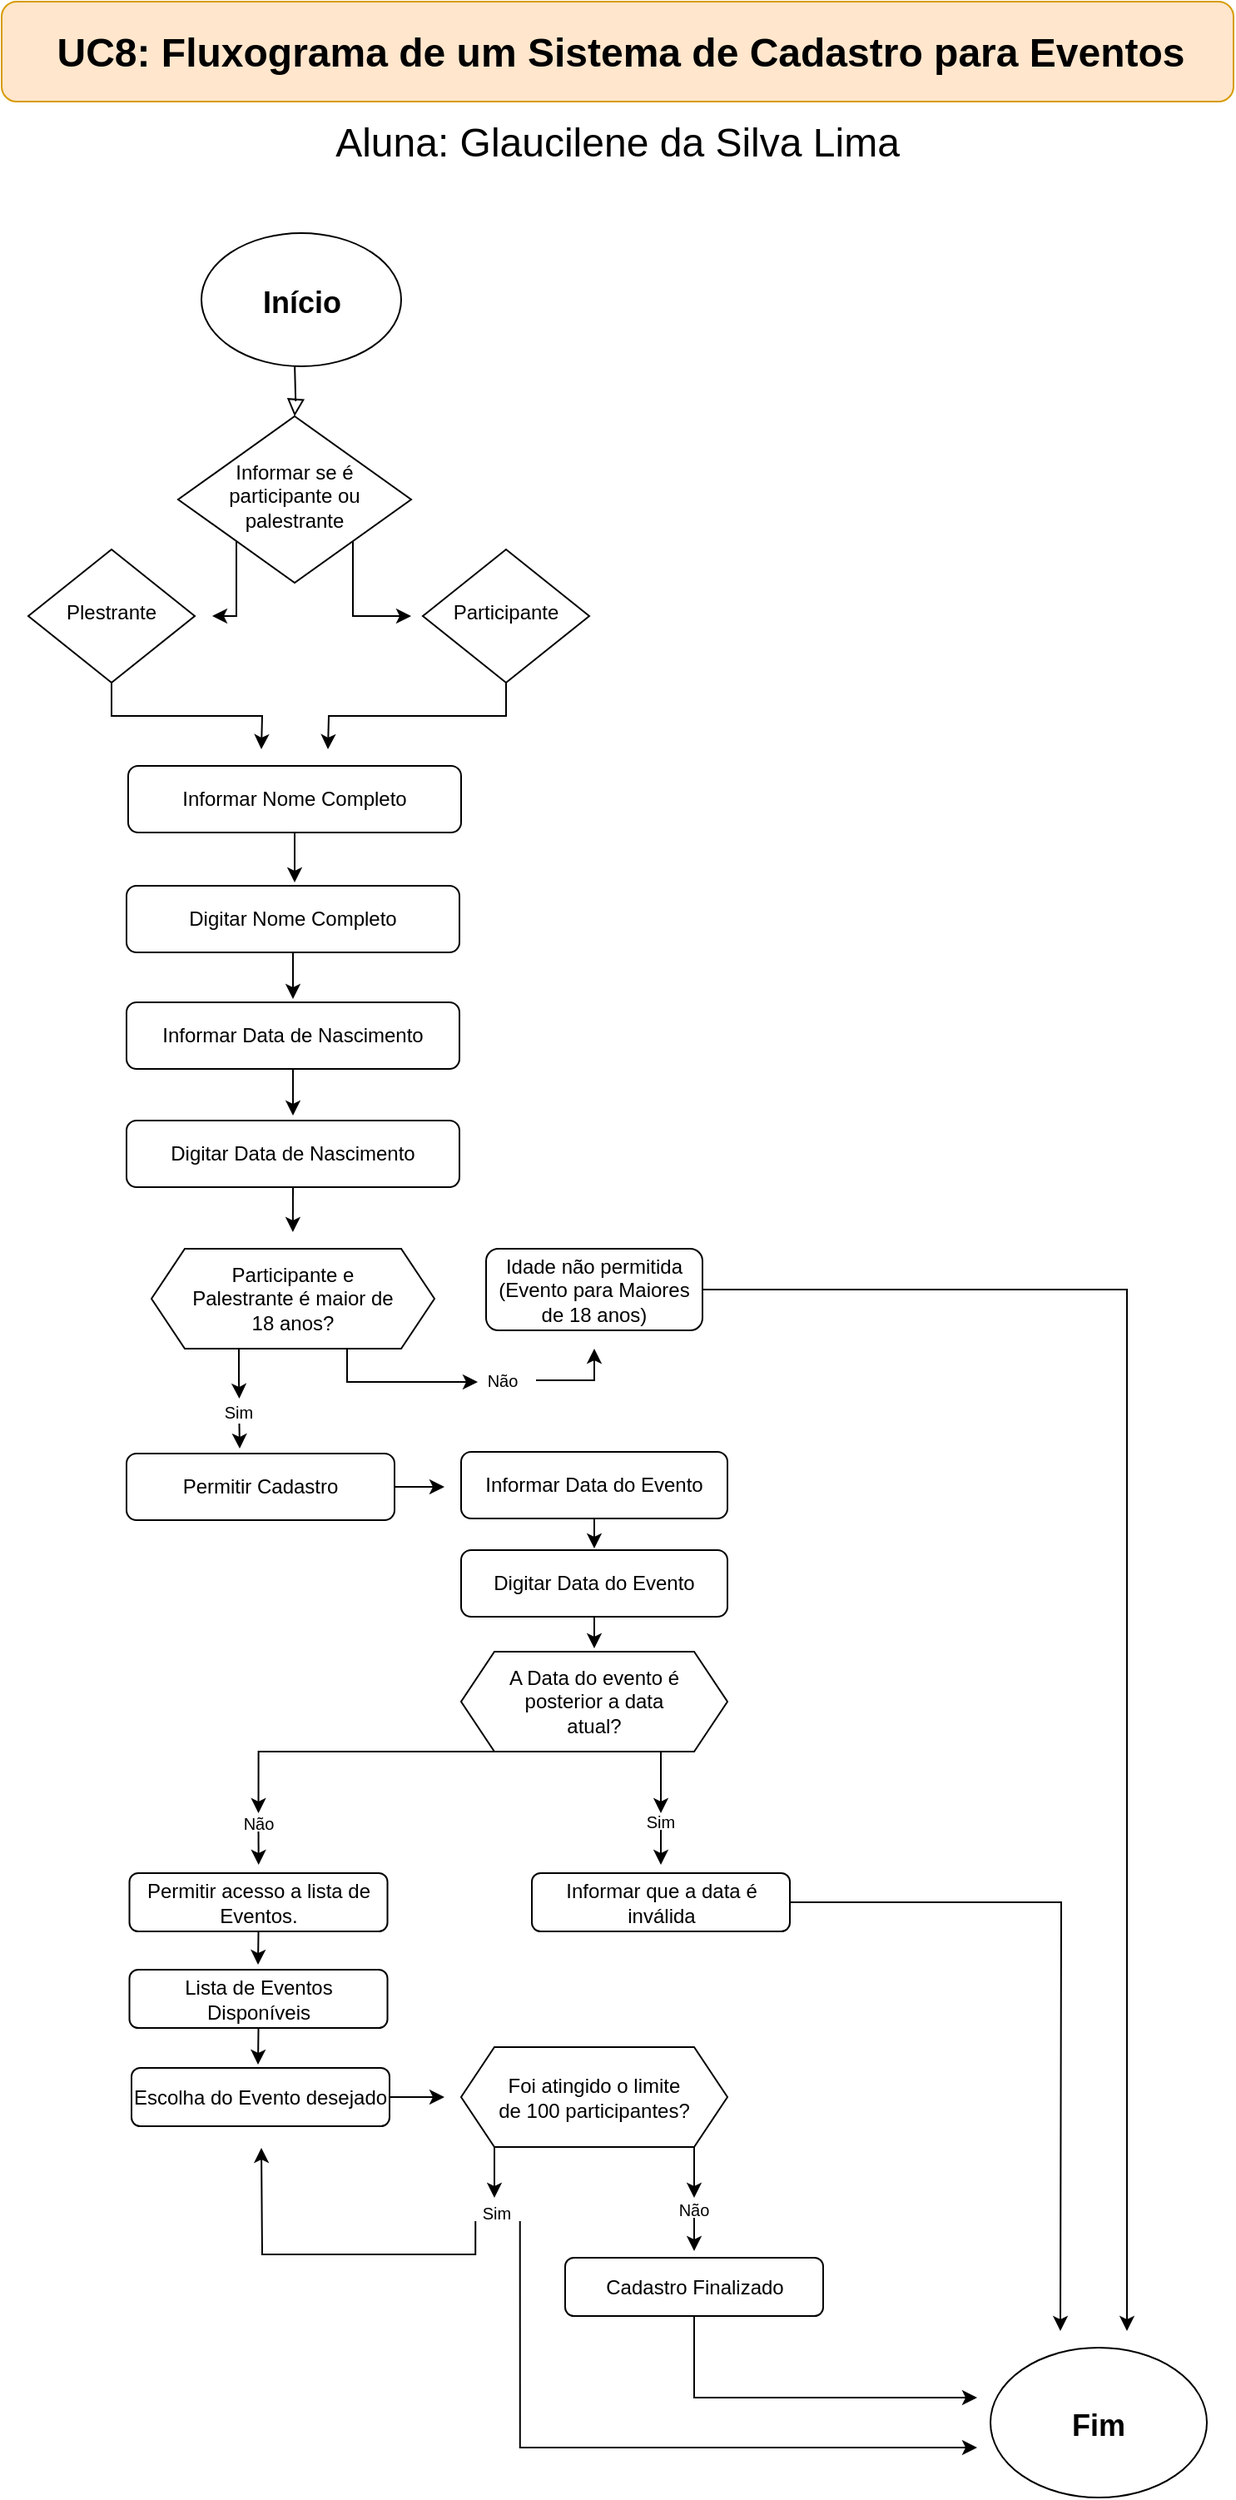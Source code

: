 <mxfile version="15.9.4" type="github">
  <diagram id="C5RBs43oDa-KdzZeNtuy" name="Page-1">
    <mxGraphModel dx="868" dy="450" grid="1" gridSize="10" guides="1" tooltips="1" connect="1" arrows="1" fold="1" page="1" pageScale="1" pageWidth="827" pageHeight="1169" math="0" shadow="0">
      <root>
        <mxCell id="WIyWlLk6GJQsqaUBKTNV-0" />
        <mxCell id="WIyWlLk6GJQsqaUBKTNV-1" parent="WIyWlLk6GJQsqaUBKTNV-0" />
        <mxCell id="WIyWlLk6GJQsqaUBKTNV-2" value="" style="rounded=0;html=1;jettySize=auto;orthogonalLoop=1;fontSize=11;endArrow=block;endFill=0;endSize=8;strokeWidth=1;shadow=0;labelBackgroundColor=none;edgeStyle=orthogonalEdgeStyle;" parent="WIyWlLk6GJQsqaUBKTNV-1" target="WIyWlLk6GJQsqaUBKTNV-6" edge="1">
          <mxGeometry relative="1" as="geometry">
            <mxPoint x="220.059" y="239" as="sourcePoint" />
          </mxGeometry>
        </mxCell>
        <mxCell id="xqGhd2KGzNdGdLtD9YK--5" style="edgeStyle=orthogonalEdgeStyle;rounded=0;orthogonalLoop=1;jettySize=auto;html=1;exitX=1;exitY=1;exitDx=0;exitDy=0;" parent="WIyWlLk6GJQsqaUBKTNV-1" source="WIyWlLk6GJQsqaUBKTNV-6" edge="1">
          <mxGeometry relative="1" as="geometry">
            <mxPoint x="290" y="389" as="targetPoint" />
            <Array as="points">
              <mxPoint x="255" y="389" />
            </Array>
          </mxGeometry>
        </mxCell>
        <mxCell id="xqGhd2KGzNdGdLtD9YK--6" style="edgeStyle=orthogonalEdgeStyle;rounded=0;orthogonalLoop=1;jettySize=auto;html=1;exitX=0;exitY=1;exitDx=0;exitDy=0;" parent="WIyWlLk6GJQsqaUBKTNV-1" source="WIyWlLk6GJQsqaUBKTNV-6" edge="1">
          <mxGeometry relative="1" as="geometry">
            <mxPoint x="170" y="389" as="targetPoint" />
          </mxGeometry>
        </mxCell>
        <mxCell id="WIyWlLk6GJQsqaUBKTNV-6" value="&lt;font style=&quot;vertical-align: inherit&quot;&gt;&lt;font style=&quot;vertical-align: inherit&quot;&gt;Informar se é participante ou palestrante&lt;/font&gt;&lt;/font&gt;" style="rhombus;whiteSpace=wrap;html=1;shadow=0;fontFamily=Helvetica;fontSize=12;align=center;strokeWidth=1;spacing=6;spacingTop=-4;" parent="WIyWlLk6GJQsqaUBKTNV-1" vertex="1">
          <mxGeometry x="150" y="269" width="140" height="100" as="geometry" />
        </mxCell>
        <mxCell id="xqGhd2KGzNdGdLtD9YK--9" style="edgeStyle=orthogonalEdgeStyle;rounded=0;orthogonalLoop=1;jettySize=auto;html=1;exitX=0.5;exitY=1;exitDx=0;exitDy=0;" parent="WIyWlLk6GJQsqaUBKTNV-1" source="WIyWlLk6GJQsqaUBKTNV-10" edge="1">
          <mxGeometry relative="1" as="geometry">
            <mxPoint x="200" y="469" as="targetPoint" />
          </mxGeometry>
        </mxCell>
        <mxCell id="WIyWlLk6GJQsqaUBKTNV-10" value="&lt;font style=&quot;vertical-align: inherit&quot;&gt;&lt;font style=&quot;vertical-align: inherit&quot;&gt;Plestrante&lt;/font&gt;&lt;/font&gt;" style="rhombus;whiteSpace=wrap;html=1;shadow=0;fontFamily=Helvetica;fontSize=12;align=center;strokeWidth=1;spacing=6;spacingTop=-4;" parent="WIyWlLk6GJQsqaUBKTNV-1" vertex="1">
          <mxGeometry x="60" y="349" width="100" height="80" as="geometry" />
        </mxCell>
        <mxCell id="xqGhd2KGzNdGdLtD9YK--11" style="edgeStyle=orthogonalEdgeStyle;rounded=0;orthogonalLoop=1;jettySize=auto;html=1;exitX=0.5;exitY=1;exitDx=0;exitDy=0;" parent="WIyWlLk6GJQsqaUBKTNV-1" source="WIyWlLk6GJQsqaUBKTNV-11" edge="1">
          <mxGeometry relative="1" as="geometry">
            <mxPoint x="220" y="549" as="targetPoint" />
          </mxGeometry>
        </mxCell>
        <mxCell id="WIyWlLk6GJQsqaUBKTNV-11" value="&lt;font style=&quot;vertical-align: inherit&quot;&gt;&lt;font style=&quot;vertical-align: inherit&quot;&gt;Informar Nome Completo&lt;br&gt;&lt;/font&gt;&lt;/font&gt;" style="rounded=1;whiteSpace=wrap;html=1;fontSize=12;glass=0;strokeWidth=1;shadow=0;" parent="WIyWlLk6GJQsqaUBKTNV-1" vertex="1">
          <mxGeometry x="120" y="479" width="200" height="40" as="geometry" />
        </mxCell>
        <mxCell id="xqGhd2KGzNdGdLtD9YK--10" style="edgeStyle=orthogonalEdgeStyle;rounded=0;orthogonalLoop=1;jettySize=auto;html=1;exitX=0.5;exitY=1;exitDx=0;exitDy=0;" parent="WIyWlLk6GJQsqaUBKTNV-1" source="xqGhd2KGzNdGdLtD9YK--8" edge="1">
          <mxGeometry relative="1" as="geometry">
            <mxPoint x="240" y="469" as="targetPoint" />
          </mxGeometry>
        </mxCell>
        <mxCell id="xqGhd2KGzNdGdLtD9YK--8" value="&lt;font style=&quot;vertical-align: inherit&quot;&gt;&lt;font style=&quot;vertical-align: inherit&quot;&gt;Participante&lt;/font&gt;&lt;/font&gt;" style="rhombus;whiteSpace=wrap;html=1;shadow=0;fontFamily=Helvetica;fontSize=12;align=center;strokeWidth=1;spacing=6;spacingTop=-4;" parent="WIyWlLk6GJQsqaUBKTNV-1" vertex="1">
          <mxGeometry x="297" y="349" width="100" height="80" as="geometry" />
        </mxCell>
        <mxCell id="xqGhd2KGzNdGdLtD9YK--13" style="edgeStyle=orthogonalEdgeStyle;rounded=0;orthogonalLoop=1;jettySize=auto;html=1;exitX=0.5;exitY=1;exitDx=0;exitDy=0;" parent="WIyWlLk6GJQsqaUBKTNV-1" source="xqGhd2KGzNdGdLtD9YK--12" edge="1">
          <mxGeometry relative="1" as="geometry">
            <mxPoint x="219" y="619" as="targetPoint" />
          </mxGeometry>
        </mxCell>
        <mxCell id="xqGhd2KGzNdGdLtD9YK--12" value="&lt;font style=&quot;vertical-align: inherit&quot;&gt;&lt;font style=&quot;vertical-align: inherit&quot;&gt;&lt;font style=&quot;vertical-align: inherit&quot;&gt;&lt;font style=&quot;vertical-align: inherit&quot;&gt;Digitar Nome Completo&lt;/font&gt;&lt;/font&gt;&lt;br&gt;&lt;/font&gt;&lt;/font&gt;" style="rounded=1;whiteSpace=wrap;html=1;fontSize=12;glass=0;strokeWidth=1;shadow=0;" parent="WIyWlLk6GJQsqaUBKTNV-1" vertex="1">
          <mxGeometry x="119" y="551" width="200" height="40" as="geometry" />
        </mxCell>
        <mxCell id="xqGhd2KGzNdGdLtD9YK--16" style="edgeStyle=orthogonalEdgeStyle;rounded=0;orthogonalLoop=1;jettySize=auto;html=1;exitX=0.5;exitY=1;exitDx=0;exitDy=0;" parent="WIyWlLk6GJQsqaUBKTNV-1" source="xqGhd2KGzNdGdLtD9YK--14" edge="1">
          <mxGeometry relative="1" as="geometry">
            <mxPoint x="219" y="689" as="targetPoint" />
          </mxGeometry>
        </mxCell>
        <mxCell id="xqGhd2KGzNdGdLtD9YK--14" value="&lt;font style=&quot;vertical-align: inherit&quot;&gt;&lt;font style=&quot;vertical-align: inherit&quot;&gt;&lt;font style=&quot;vertical-align: inherit&quot;&gt;&lt;font style=&quot;vertical-align: inherit&quot;&gt;&lt;font style=&quot;vertical-align: inherit&quot;&gt;&lt;font style=&quot;vertical-align: inherit&quot;&gt;Informar Data de Nascimento&lt;/font&gt;&lt;/font&gt;&lt;/font&gt;&lt;/font&gt;&lt;br&gt;&lt;/font&gt;&lt;/font&gt;" style="rounded=1;whiteSpace=wrap;html=1;fontSize=12;glass=0;strokeWidth=1;shadow=0;" parent="WIyWlLk6GJQsqaUBKTNV-1" vertex="1">
          <mxGeometry x="119" y="621" width="200" height="40" as="geometry" />
        </mxCell>
        <mxCell id="xqGhd2KGzNdGdLtD9YK--18" style="edgeStyle=orthogonalEdgeStyle;rounded=0;orthogonalLoop=1;jettySize=auto;html=1;exitX=0.5;exitY=1;exitDx=0;exitDy=0;" parent="WIyWlLk6GJQsqaUBKTNV-1" source="xqGhd2KGzNdGdLtD9YK--17" edge="1">
          <mxGeometry relative="1" as="geometry">
            <mxPoint x="218.931" y="759" as="targetPoint" />
          </mxGeometry>
        </mxCell>
        <mxCell id="xqGhd2KGzNdGdLtD9YK--17" value="&lt;font style=&quot;vertical-align: inherit&quot;&gt;&lt;font style=&quot;vertical-align: inherit&quot;&gt;&lt;font style=&quot;vertical-align: inherit&quot;&gt;&lt;font style=&quot;vertical-align: inherit&quot;&gt;&lt;font style=&quot;vertical-align: inherit&quot;&gt;&lt;font style=&quot;vertical-align: inherit&quot;&gt;&lt;font style=&quot;vertical-align: inherit&quot;&gt;&lt;font style=&quot;vertical-align: inherit&quot;&gt;&lt;font style=&quot;vertical-align: inherit&quot;&gt;&lt;font style=&quot;vertical-align: inherit&quot;&gt;Digitar Data de Nascimento&lt;/font&gt;&lt;/font&gt;&lt;/font&gt;&lt;/font&gt;&lt;/font&gt;&lt;/font&gt;&lt;/font&gt;&lt;/font&gt;&lt;br&gt;&lt;/font&gt;&lt;/font&gt;" style="rounded=1;whiteSpace=wrap;html=1;fontSize=12;glass=0;strokeWidth=1;shadow=0;" parent="WIyWlLk6GJQsqaUBKTNV-1" vertex="1">
          <mxGeometry x="119" y="692" width="200" height="40" as="geometry" />
        </mxCell>
        <mxCell id="xqGhd2KGzNdGdLtD9YK--19" value="" style="shape=hexagon;perimeter=hexagonPerimeter2;whiteSpace=wrap;html=1;fixedSize=1;" parent="WIyWlLk6GJQsqaUBKTNV-1" vertex="1">
          <mxGeometry x="134" y="769" width="170" height="60" as="geometry" />
        </mxCell>
        <mxCell id="xqGhd2KGzNdGdLtD9YK--22" style="edgeStyle=orthogonalEdgeStyle;rounded=0;orthogonalLoop=1;jettySize=auto;html=1;exitX=0.25;exitY=1;exitDx=0;exitDy=0;" parent="WIyWlLk6GJQsqaUBKTNV-1" source="xqGhd2KGzNdGdLtD9YK--20" target="xqGhd2KGzNdGdLtD9YK--25" edge="1">
          <mxGeometry relative="1" as="geometry">
            <mxPoint x="186.517" y="859" as="targetPoint" />
          </mxGeometry>
        </mxCell>
        <mxCell id="xqGhd2KGzNdGdLtD9YK--23" style="edgeStyle=orthogonalEdgeStyle;rounded=0;orthogonalLoop=1;jettySize=auto;html=1;exitX=0.75;exitY=1;exitDx=0;exitDy=0;" parent="WIyWlLk6GJQsqaUBKTNV-1" source="xqGhd2KGzNdGdLtD9YK--20" edge="1">
          <mxGeometry relative="1" as="geometry">
            <mxPoint x="330" y="849" as="targetPoint" />
            <Array as="points">
              <mxPoint x="251" y="849" />
            </Array>
          </mxGeometry>
        </mxCell>
        <mxCell id="xqGhd2KGzNdGdLtD9YK--20" value="&lt;font style=&quot;vertical-align: inherit&quot;&gt;&lt;font style=&quot;vertical-align: inherit&quot;&gt;&lt;font style=&quot;vertical-align: inherit&quot;&gt;&lt;font style=&quot;vertical-align: inherit&quot;&gt;Participante e Palestrante é maior de 18 anos?&lt;/font&gt;&lt;/font&gt;&lt;/font&gt;&lt;/font&gt;" style="text;html=1;strokeColor=none;fillColor=none;align=center;verticalAlign=middle;whiteSpace=wrap;rounded=0;" parent="WIyWlLk6GJQsqaUBKTNV-1" vertex="1">
          <mxGeometry x="154" y="769" width="130" height="60" as="geometry" />
        </mxCell>
        <mxCell id="xqGhd2KGzNdGdLtD9YK--29" style="edgeStyle=orthogonalEdgeStyle;rounded=0;orthogonalLoop=1;jettySize=auto;html=1;exitX=1;exitY=0.5;exitDx=0;exitDy=0;fontSize=10;" parent="WIyWlLk6GJQsqaUBKTNV-1" source="xqGhd2KGzNdGdLtD9YK--24" edge="1">
          <mxGeometry relative="1" as="geometry">
            <mxPoint x="400" y="829" as="targetPoint" />
            <Array as="points">
              <mxPoint x="400" y="848" />
            </Array>
          </mxGeometry>
        </mxCell>
        <mxCell id="xqGhd2KGzNdGdLtD9YK--24" value="&lt;font style=&quot;vertical-align: inherit&quot;&gt;&lt;font style=&quot;vertical-align: inherit ; font-size: 10px&quot;&gt;&lt;font style=&quot;vertical-align: inherit&quot;&gt;&lt;font style=&quot;vertical-align: inherit&quot;&gt;Não&lt;/font&gt;&lt;/font&gt;&lt;/font&gt;&lt;/font&gt;" style="text;html=1;strokeColor=none;fillColor=none;align=center;verticalAlign=middle;whiteSpace=wrap;rounded=0;" parent="WIyWlLk6GJQsqaUBKTNV-1" vertex="1">
          <mxGeometry x="325" y="843" width="40" height="10" as="geometry" />
        </mxCell>
        <mxCell id="xqGhd2KGzNdGdLtD9YK--32" style="edgeStyle=orthogonalEdgeStyle;rounded=0;orthogonalLoop=1;jettySize=auto;html=1;exitX=0.5;exitY=1;exitDx=0;exitDy=0;fontSize=10;" parent="WIyWlLk6GJQsqaUBKTNV-1" source="xqGhd2KGzNdGdLtD9YK--25" edge="1">
          <mxGeometry relative="1" as="geometry">
            <mxPoint x="187" y="889" as="targetPoint" />
          </mxGeometry>
        </mxCell>
        <mxCell id="xqGhd2KGzNdGdLtD9YK--25" value="&lt;font style=&quot;vertical-align: inherit&quot;&gt;&lt;font style=&quot;vertical-align: inherit&quot;&gt;Sim&lt;/font&gt;&lt;/font&gt;" style="text;html=1;strokeColor=none;fillColor=none;align=center;verticalAlign=middle;whiteSpace=wrap;rounded=0;fontSize=10;" parent="WIyWlLk6GJQsqaUBKTNV-1" vertex="1">
          <mxGeometry x="160" y="859" width="53.48" height="15" as="geometry" />
        </mxCell>
        <mxCell id="xqGhd2KGzNdGdLtD9YK--58" style="edgeStyle=orthogonalEdgeStyle;rounded=0;orthogonalLoop=1;jettySize=auto;html=1;exitX=1;exitY=0.5;exitDx=0;exitDy=0;fontSize=12;" parent="WIyWlLk6GJQsqaUBKTNV-1" source="xqGhd2KGzNdGdLtD9YK--27" edge="1">
          <mxGeometry relative="1" as="geometry">
            <mxPoint x="720" y="1419" as="targetPoint" />
            <Array as="points">
              <mxPoint x="720" y="794" />
            </Array>
          </mxGeometry>
        </mxCell>
        <mxCell id="xqGhd2KGzNdGdLtD9YK--27" value="&lt;font style=&quot;vertical-align: inherit&quot;&gt;&lt;font style=&quot;vertical-align: inherit&quot;&gt;&lt;font style=&quot;vertical-align: inherit&quot;&gt;&lt;font style=&quot;vertical-align: inherit&quot;&gt;&lt;font style=&quot;vertical-align: inherit&quot;&gt;&lt;font style=&quot;vertical-align: inherit&quot;&gt;&lt;font style=&quot;vertical-align: inherit&quot;&gt;&lt;font style=&quot;vertical-align: inherit&quot;&gt;&lt;font style=&quot;vertical-align: inherit&quot;&gt;&lt;font style=&quot;vertical-align: inherit&quot;&gt;&lt;font style=&quot;vertical-align: inherit&quot;&gt;&lt;font style=&quot;vertical-align: inherit&quot;&gt;Idade não permitida&lt;br&gt;&lt;/font&gt;&lt;/font&gt;&lt;/font&gt;&lt;/font&gt;&lt;/font&gt;&lt;/font&gt;&lt;/font&gt;&lt;/font&gt;&lt;/font&gt;&lt;/font&gt;&lt;font style=&quot;vertical-align: inherit&quot;&gt;&lt;font style=&quot;vertical-align: inherit&quot;&gt;(Evento para Maiores de 18 anos)&lt;/font&gt;&lt;/font&gt;&lt;br&gt;&lt;/font&gt;&lt;/font&gt;" style="rounded=1;whiteSpace=wrap;html=1;fontSize=12;glass=0;strokeWidth=1;shadow=0;" parent="WIyWlLk6GJQsqaUBKTNV-1" vertex="1">
          <mxGeometry x="335" y="769" width="130" height="49" as="geometry" />
        </mxCell>
        <mxCell id="xqGhd2KGzNdGdLtD9YK--33" style="edgeStyle=orthogonalEdgeStyle;rounded=0;orthogonalLoop=1;jettySize=auto;html=1;exitX=1;exitY=0.5;exitDx=0;exitDy=0;fontSize=10;" parent="WIyWlLk6GJQsqaUBKTNV-1" source="xqGhd2KGzNdGdLtD9YK--30" edge="1">
          <mxGeometry relative="1" as="geometry">
            <mxPoint x="310" y="911.765" as="targetPoint" />
          </mxGeometry>
        </mxCell>
        <mxCell id="xqGhd2KGzNdGdLtD9YK--30" value="&lt;font style=&quot;vertical-align: inherit&quot;&gt;&lt;font style=&quot;vertical-align: inherit&quot;&gt;&lt;font style=&quot;vertical-align: inherit&quot;&gt;&lt;font style=&quot;vertical-align: inherit&quot;&gt;&lt;font style=&quot;vertical-align: inherit&quot;&gt;&lt;font style=&quot;vertical-align: inherit&quot;&gt;&lt;font style=&quot;vertical-align: inherit&quot;&gt;&lt;font style=&quot;vertical-align: inherit&quot;&gt;&lt;font style=&quot;vertical-align: inherit&quot;&gt;&lt;font style=&quot;vertical-align: inherit&quot;&gt;&lt;font style=&quot;vertical-align: inherit&quot;&gt;&lt;font style=&quot;vertical-align: inherit&quot;&gt;Permitir Cadastro&lt;/font&gt;&lt;/font&gt;&lt;/font&gt;&lt;/font&gt;&lt;/font&gt;&lt;/font&gt;&lt;/font&gt;&lt;/font&gt;&lt;/font&gt;&lt;/font&gt;&lt;br&gt;&lt;/font&gt;&lt;/font&gt;" style="rounded=1;whiteSpace=wrap;html=1;fontSize=12;glass=0;strokeWidth=1;shadow=0;" parent="WIyWlLk6GJQsqaUBKTNV-1" vertex="1">
          <mxGeometry x="119" y="892" width="161" height="40" as="geometry" />
        </mxCell>
        <mxCell id="xqGhd2KGzNdGdLtD9YK--35" style="edgeStyle=orthogonalEdgeStyle;rounded=0;orthogonalLoop=1;jettySize=auto;html=1;exitX=0.5;exitY=1;exitDx=0;exitDy=0;fontSize=10;" parent="WIyWlLk6GJQsqaUBKTNV-1" source="xqGhd2KGzNdGdLtD9YK--34" edge="1">
          <mxGeometry relative="1" as="geometry">
            <mxPoint x="400" y="949" as="targetPoint" />
          </mxGeometry>
        </mxCell>
        <mxCell id="xqGhd2KGzNdGdLtD9YK--34" value="&lt;font style=&quot;vertical-align: inherit&quot;&gt;&lt;font style=&quot;vertical-align: inherit&quot;&gt;&lt;font style=&quot;vertical-align: inherit&quot;&gt;&lt;font style=&quot;vertical-align: inherit&quot;&gt;&lt;font style=&quot;vertical-align: inherit&quot;&gt;&lt;font style=&quot;vertical-align: inherit&quot;&gt;&lt;font style=&quot;vertical-align: inherit&quot;&gt;&lt;font style=&quot;vertical-align: inherit&quot;&gt;&lt;font style=&quot;vertical-align: inherit&quot;&gt;&lt;font style=&quot;vertical-align: inherit&quot;&gt;&lt;font style=&quot;vertical-align: inherit&quot;&gt;&lt;font style=&quot;vertical-align: inherit&quot;&gt;Informar Data do Evento&lt;/font&gt;&lt;/font&gt;&lt;/font&gt;&lt;/font&gt;&lt;/font&gt;&lt;/font&gt;&lt;/font&gt;&lt;/font&gt;&lt;/font&gt;&lt;/font&gt;&lt;br&gt;&lt;/font&gt;&lt;/font&gt;" style="rounded=1;whiteSpace=wrap;html=1;fontSize=12;glass=0;strokeWidth=1;shadow=0;" parent="WIyWlLk6GJQsqaUBKTNV-1" vertex="1">
          <mxGeometry x="320" y="891" width="160" height="40" as="geometry" />
        </mxCell>
        <mxCell id="xqGhd2KGzNdGdLtD9YK--39" style="edgeStyle=orthogonalEdgeStyle;rounded=0;orthogonalLoop=1;jettySize=auto;html=1;exitX=0.5;exitY=1;exitDx=0;exitDy=0;fontSize=10;" parent="WIyWlLk6GJQsqaUBKTNV-1" source="xqGhd2KGzNdGdLtD9YK--36" edge="1">
          <mxGeometry relative="1" as="geometry">
            <mxPoint x="400" y="1009" as="targetPoint" />
          </mxGeometry>
        </mxCell>
        <mxCell id="xqGhd2KGzNdGdLtD9YK--36" value="&lt;font style=&quot;vertical-align: inherit&quot;&gt;&lt;font style=&quot;vertical-align: inherit&quot;&gt;&lt;font style=&quot;vertical-align: inherit&quot;&gt;&lt;font style=&quot;vertical-align: inherit&quot;&gt;&lt;font style=&quot;vertical-align: inherit&quot;&gt;&lt;font style=&quot;vertical-align: inherit&quot;&gt;&lt;font style=&quot;vertical-align: inherit&quot;&gt;&lt;font style=&quot;vertical-align: inherit&quot;&gt;&lt;font style=&quot;vertical-align: inherit&quot;&gt;&lt;font style=&quot;vertical-align: inherit&quot;&gt;&lt;font style=&quot;vertical-align: inherit&quot;&gt;&lt;font style=&quot;vertical-align: inherit&quot;&gt;&lt;font style=&quot;vertical-align: inherit&quot;&gt;&lt;font style=&quot;vertical-align: inherit&quot;&gt;&lt;font style=&quot;vertical-align: inherit&quot;&gt;&lt;font style=&quot;vertical-align: inherit&quot;&gt;&lt;font style=&quot;vertical-align: inherit&quot;&gt;&lt;font style=&quot;vertical-align: inherit&quot;&gt;Digitar Data do Evento&lt;/font&gt;&lt;/font&gt;&lt;/font&gt;&lt;/font&gt;&lt;/font&gt;&lt;/font&gt;&lt;/font&gt;&lt;/font&gt;&lt;/font&gt;&lt;/font&gt;&lt;/font&gt;&lt;/font&gt;&lt;/font&gt;&lt;/font&gt;&lt;/font&gt;&lt;/font&gt;&lt;br&gt;&lt;/font&gt;&lt;/font&gt;" style="rounded=1;whiteSpace=wrap;html=1;fontSize=12;glass=0;strokeWidth=1;shadow=0;" parent="WIyWlLk6GJQsqaUBKTNV-1" vertex="1">
          <mxGeometry x="320" y="950" width="160" height="40" as="geometry" />
        </mxCell>
        <mxCell id="xqGhd2KGzNdGdLtD9YK--41" value="" style="shape=hexagon;perimeter=hexagonPerimeter2;whiteSpace=wrap;html=1;fixedSize=1;" parent="WIyWlLk6GJQsqaUBKTNV-1" vertex="1">
          <mxGeometry x="320" y="1011" width="160" height="60" as="geometry" />
        </mxCell>
        <mxCell id="xqGhd2KGzNdGdLtD9YK--44" style="edgeStyle=orthogonalEdgeStyle;rounded=0;orthogonalLoop=1;jettySize=auto;html=1;exitX=0.75;exitY=1;exitDx=0;exitDy=0;fontSize=12;entryX=0.5;entryY=0;entryDx=0;entryDy=0;" parent="WIyWlLk6GJQsqaUBKTNV-1" source="xqGhd2KGzNdGdLtD9YK--42" target="xqGhd2KGzNdGdLtD9YK--46" edge="1">
          <mxGeometry relative="1" as="geometry">
            <mxPoint x="440" y="1099" as="targetPoint" />
          </mxGeometry>
        </mxCell>
        <mxCell id="xqGhd2KGzNdGdLtD9YK--69" style="edgeStyle=orthogonalEdgeStyle;rounded=0;orthogonalLoop=1;jettySize=auto;html=1;exitX=0;exitY=1;exitDx=0;exitDy=0;entryX=0.5;entryY=0;entryDx=0;entryDy=0;fontSize=12;" parent="WIyWlLk6GJQsqaUBKTNV-1" source="xqGhd2KGzNdGdLtD9YK--42" target="xqGhd2KGzNdGdLtD9YK--45" edge="1">
          <mxGeometry relative="1" as="geometry">
            <Array as="points">
              <mxPoint x="198" y="1071" />
            </Array>
          </mxGeometry>
        </mxCell>
        <mxCell id="xqGhd2KGzNdGdLtD9YK--42" value="&lt;font style=&quot;font-size: 12px&quot;&gt;&lt;font style=&quot;vertical-align: inherit&quot;&gt;&lt;font style=&quot;vertical-align: inherit&quot;&gt;&lt;font style=&quot;vertical-align: inherit&quot;&gt;&lt;font style=&quot;vertical-align: inherit&quot;&gt;A Data do evento é posterior a data atual?&lt;/font&gt;&lt;/font&gt;&lt;/font&gt;&lt;/font&gt;&lt;/font&gt;" style="text;html=1;strokeColor=none;fillColor=none;align=center;verticalAlign=middle;whiteSpace=wrap;rounded=0;fontSize=10;" parent="WIyWlLk6GJQsqaUBKTNV-1" vertex="1">
          <mxGeometry x="340" y="1011" width="120" height="60" as="geometry" />
        </mxCell>
        <mxCell id="xqGhd2KGzNdGdLtD9YK--56" style="edgeStyle=orthogonalEdgeStyle;rounded=0;orthogonalLoop=1;jettySize=auto;html=1;exitX=0.5;exitY=1;exitDx=0;exitDy=0;fontSize=12;" parent="WIyWlLk6GJQsqaUBKTNV-1" source="xqGhd2KGzNdGdLtD9YK--45" edge="1">
          <mxGeometry relative="1" as="geometry">
            <mxPoint x="198.355" y="1139" as="targetPoint" />
          </mxGeometry>
        </mxCell>
        <mxCell id="xqGhd2KGzNdGdLtD9YK--45" value="&lt;font style=&quot;vertical-align: inherit&quot;&gt;&lt;font style=&quot;vertical-align: inherit&quot;&gt;Não&lt;/font&gt;&lt;/font&gt;" style="text;html=1;strokeColor=none;fillColor=none;align=center;verticalAlign=middle;whiteSpace=wrap;rounded=0;fontSize=10;" parent="WIyWlLk6GJQsqaUBKTNV-1" vertex="1">
          <mxGeometry x="171.52" y="1108" width="53.48" height="11" as="geometry" />
        </mxCell>
        <mxCell id="xqGhd2KGzNdGdLtD9YK--48" style="edgeStyle=orthogonalEdgeStyle;rounded=0;orthogonalLoop=1;jettySize=auto;html=1;exitX=0.5;exitY=1;exitDx=0;exitDy=0;fontSize=12;" parent="WIyWlLk6GJQsqaUBKTNV-1" source="xqGhd2KGzNdGdLtD9YK--46" edge="1">
          <mxGeometry relative="1" as="geometry">
            <mxPoint x="440" y="1139" as="targetPoint" />
          </mxGeometry>
        </mxCell>
        <mxCell id="xqGhd2KGzNdGdLtD9YK--46" value="&lt;span style=&quot;font-size: 10px&quot;&gt;Sim&lt;/span&gt;" style="text;html=1;strokeColor=none;fillColor=none;align=center;verticalAlign=middle;whiteSpace=wrap;rounded=0;" parent="WIyWlLk6GJQsqaUBKTNV-1" vertex="1">
          <mxGeometry x="420" y="1108" width="40" height="10" as="geometry" />
        </mxCell>
        <mxCell id="xqGhd2KGzNdGdLtD9YK--60" style="edgeStyle=orthogonalEdgeStyle;rounded=0;orthogonalLoop=1;jettySize=auto;html=1;exitX=0.5;exitY=1;exitDx=0;exitDy=0;fontSize=12;" parent="WIyWlLk6GJQsqaUBKTNV-1" source="xqGhd2KGzNdGdLtD9YK--47" edge="1">
          <mxGeometry relative="1" as="geometry">
            <mxPoint x="198" y="1199" as="targetPoint" />
          </mxGeometry>
        </mxCell>
        <mxCell id="xqGhd2KGzNdGdLtD9YK--47" value="Permitir acesso a lista de Eventos." style="rounded=1;whiteSpace=wrap;html=1;fontSize=12;glass=0;strokeWidth=1;shadow=0;" parent="WIyWlLk6GJQsqaUBKTNV-1" vertex="1">
          <mxGeometry x="120.76" y="1144" width="155" height="35" as="geometry" />
        </mxCell>
        <mxCell id="xqGhd2KGzNdGdLtD9YK--59" style="edgeStyle=orthogonalEdgeStyle;rounded=0;orthogonalLoop=1;jettySize=auto;html=1;exitX=1;exitY=0.5;exitDx=0;exitDy=0;fontSize=12;" parent="WIyWlLk6GJQsqaUBKTNV-1" source="xqGhd2KGzNdGdLtD9YK--57" edge="1">
          <mxGeometry relative="1" as="geometry">
            <mxPoint x="680" y="1419" as="targetPoint" />
          </mxGeometry>
        </mxCell>
        <mxCell id="xqGhd2KGzNdGdLtD9YK--57" value="Informar que a data é inválida" style="rounded=1;whiteSpace=wrap;html=1;fontSize=12;glass=0;strokeWidth=1;shadow=0;" parent="WIyWlLk6GJQsqaUBKTNV-1" vertex="1">
          <mxGeometry x="362.5" y="1144" width="155" height="35" as="geometry" />
        </mxCell>
        <mxCell id="xqGhd2KGzNdGdLtD9YK--62" style="edgeStyle=orthogonalEdgeStyle;rounded=0;orthogonalLoop=1;jettySize=auto;html=1;exitX=0.5;exitY=1;exitDx=0;exitDy=0;fontSize=12;" parent="WIyWlLk6GJQsqaUBKTNV-1" source="xqGhd2KGzNdGdLtD9YK--61" edge="1">
          <mxGeometry relative="1" as="geometry">
            <mxPoint x="198" y="1259" as="targetPoint" />
          </mxGeometry>
        </mxCell>
        <mxCell id="xqGhd2KGzNdGdLtD9YK--61" value="Lista de Eventos Disponíveis" style="rounded=1;whiteSpace=wrap;html=1;fontSize=12;glass=0;strokeWidth=1;shadow=0;" parent="WIyWlLk6GJQsqaUBKTNV-1" vertex="1">
          <mxGeometry x="120.76" y="1202" width="155" height="35" as="geometry" />
        </mxCell>
        <mxCell id="xqGhd2KGzNdGdLtD9YK--68" style="edgeStyle=orthogonalEdgeStyle;rounded=0;orthogonalLoop=1;jettySize=auto;html=1;exitX=1;exitY=0.5;exitDx=0;exitDy=0;fontSize=12;" parent="WIyWlLk6GJQsqaUBKTNV-1" source="xqGhd2KGzNdGdLtD9YK--63" edge="1">
          <mxGeometry relative="1" as="geometry">
            <mxPoint x="310" y="1278" as="targetPoint" />
          </mxGeometry>
        </mxCell>
        <mxCell id="xqGhd2KGzNdGdLtD9YK--63" value="Escolha do Evento desejado" style="rounded=1;whiteSpace=wrap;html=1;fontSize=12;glass=0;strokeWidth=1;shadow=0;" parent="WIyWlLk6GJQsqaUBKTNV-1" vertex="1">
          <mxGeometry x="122" y="1261" width="155" height="35" as="geometry" />
        </mxCell>
        <mxCell id="xqGhd2KGzNdGdLtD9YK--66" value="" style="shape=hexagon;perimeter=hexagonPerimeter2;whiteSpace=wrap;html=1;fixedSize=1;" parent="WIyWlLk6GJQsqaUBKTNV-1" vertex="1">
          <mxGeometry x="320" y="1248.5" width="160" height="60" as="geometry" />
        </mxCell>
        <mxCell id="xqGhd2KGzNdGdLtD9YK--76" style="edgeStyle=orthogonalEdgeStyle;rounded=0;orthogonalLoop=1;jettySize=auto;html=1;exitX=0;exitY=1;exitDx=0;exitDy=0;fontSize=12;" parent="WIyWlLk6GJQsqaUBKTNV-1" source="xqGhd2KGzNdGdLtD9YK--67" edge="1">
          <mxGeometry relative="1" as="geometry">
            <mxPoint x="340" y="1339" as="targetPoint" />
          </mxGeometry>
        </mxCell>
        <mxCell id="xqGhd2KGzNdGdLtD9YK--87" style="edgeStyle=orthogonalEdgeStyle;rounded=0;orthogonalLoop=1;jettySize=auto;html=1;exitX=1;exitY=1;exitDx=0;exitDy=0;fontSize=18;" parent="WIyWlLk6GJQsqaUBKTNV-1" source="xqGhd2KGzNdGdLtD9YK--67" edge="1">
          <mxGeometry relative="1" as="geometry">
            <mxPoint x="460" y="1339" as="targetPoint" />
          </mxGeometry>
        </mxCell>
        <mxCell id="xqGhd2KGzNdGdLtD9YK--67" value="&lt;span style=&quot;font-size: 12px&quot;&gt;Foi atingido o limite de 100 participantes?&lt;/span&gt;" style="text;html=1;strokeColor=none;fillColor=none;align=center;verticalAlign=middle;whiteSpace=wrap;rounded=0;fontSize=10;" parent="WIyWlLk6GJQsqaUBKTNV-1" vertex="1">
          <mxGeometry x="340" y="1248.5" width="120" height="60" as="geometry" />
        </mxCell>
        <mxCell id="xqGhd2KGzNdGdLtD9YK--77" style="edgeStyle=orthogonalEdgeStyle;rounded=0;orthogonalLoop=1;jettySize=auto;html=1;exitX=0.25;exitY=1;exitDx=0;exitDy=0;fontSize=12;" parent="WIyWlLk6GJQsqaUBKTNV-1" source="xqGhd2KGzNdGdLtD9YK--72" edge="1">
          <mxGeometry relative="1" as="geometry">
            <mxPoint x="200" y="1309" as="targetPoint" />
          </mxGeometry>
        </mxCell>
        <mxCell id="xqGhd2KGzNdGdLtD9YK--79" style="edgeStyle=orthogonalEdgeStyle;rounded=0;orthogonalLoop=1;jettySize=auto;html=1;exitX=0.75;exitY=1;exitDx=0;exitDy=0;fontSize=12;" parent="WIyWlLk6GJQsqaUBKTNV-1" source="xqGhd2KGzNdGdLtD9YK--72" edge="1">
          <mxGeometry relative="1" as="geometry">
            <mxPoint x="630" y="1489" as="targetPoint" />
            <Array as="points">
              <mxPoint x="355" y="1489" />
            </Array>
          </mxGeometry>
        </mxCell>
        <mxCell id="xqGhd2KGzNdGdLtD9YK--72" value="&lt;font style=&quot;vertical-align: inherit&quot;&gt;&lt;font style=&quot;vertical-align: inherit&quot;&gt;Sim&lt;/font&gt;&lt;/font&gt;" style="text;html=1;strokeColor=none;fillColor=none;align=center;verticalAlign=middle;whiteSpace=wrap;rounded=0;fontSize=10;" parent="WIyWlLk6GJQsqaUBKTNV-1" vertex="1">
          <mxGeometry x="315.26" y="1342" width="53.48" height="11" as="geometry" />
        </mxCell>
        <mxCell id="xqGhd2KGzNdGdLtD9YK--89" style="edgeStyle=orthogonalEdgeStyle;rounded=0;orthogonalLoop=1;jettySize=auto;html=1;exitX=0.5;exitY=1;exitDx=0;exitDy=0;fontSize=18;" parent="WIyWlLk6GJQsqaUBKTNV-1" source="xqGhd2KGzNdGdLtD9YK--73" edge="1">
          <mxGeometry relative="1" as="geometry">
            <mxPoint x="460" y="1371" as="targetPoint" />
          </mxGeometry>
        </mxCell>
        <mxCell id="xqGhd2KGzNdGdLtD9YK--73" value="&lt;span style=&quot;font-size: 10px&quot;&gt;Não&lt;/span&gt;" style="text;html=1;strokeColor=none;fillColor=none;align=center;verticalAlign=middle;whiteSpace=wrap;rounded=0;" parent="WIyWlLk6GJQsqaUBKTNV-1" vertex="1">
          <mxGeometry x="440" y="1341" width="40" height="10" as="geometry" />
        </mxCell>
        <mxCell id="xqGhd2KGzNdGdLtD9YK--82" value="" style="ellipse;whiteSpace=wrap;html=1;fontSize=12;" parent="WIyWlLk6GJQsqaUBKTNV-1" vertex="1">
          <mxGeometry x="164" y="159" width="120" height="80" as="geometry" />
        </mxCell>
        <mxCell id="xqGhd2KGzNdGdLtD9YK--83" value="&lt;h1&gt;&lt;font style=&quot;font-size: 18px&quot;&gt;Início&lt;/font&gt;&lt;/h1&gt;" style="text;html=1;strokeColor=none;fillColor=none;align=center;verticalAlign=middle;whiteSpace=wrap;rounded=0;fontSize=12;" parent="WIyWlLk6GJQsqaUBKTNV-1" vertex="1">
          <mxGeometry x="189" y="169" width="71" height="60" as="geometry" />
        </mxCell>
        <mxCell id="xqGhd2KGzNdGdLtD9YK--84" value="" style="ellipse;whiteSpace=wrap;html=1;fontSize=12;" parent="WIyWlLk6GJQsqaUBKTNV-1" vertex="1">
          <mxGeometry x="638" y="1429" width="130" height="90" as="geometry" />
        </mxCell>
        <mxCell id="xqGhd2KGzNdGdLtD9YK--85" value="&lt;h1&gt;&lt;font style=&quot;font-size: 18px&quot;&gt;Fim&lt;/font&gt;&lt;/h1&gt;" style="text;html=1;strokeColor=none;fillColor=none;align=center;verticalAlign=middle;whiteSpace=wrap;rounded=0;fontSize=12;" parent="WIyWlLk6GJQsqaUBKTNV-1" vertex="1">
          <mxGeometry x="665" y="1444" width="76" height="60" as="geometry" />
        </mxCell>
        <mxCell id="xqGhd2KGzNdGdLtD9YK--90" style="edgeStyle=orthogonalEdgeStyle;rounded=0;orthogonalLoop=1;jettySize=auto;html=1;exitX=0.5;exitY=1;exitDx=0;exitDy=0;fontSize=18;" parent="WIyWlLk6GJQsqaUBKTNV-1" source="xqGhd2KGzNdGdLtD9YK--88" edge="1">
          <mxGeometry relative="1" as="geometry">
            <mxPoint x="630" y="1459" as="targetPoint" />
            <Array as="points">
              <mxPoint x="460" y="1459" />
            </Array>
          </mxGeometry>
        </mxCell>
        <mxCell id="xqGhd2KGzNdGdLtD9YK--88" value="Cadastro Finalizado" style="rounded=1;whiteSpace=wrap;html=1;fontSize=12;glass=0;strokeWidth=1;shadow=0;" parent="WIyWlLk6GJQsqaUBKTNV-1" vertex="1">
          <mxGeometry x="382.5" y="1375" width="155" height="35" as="geometry" />
        </mxCell>
        <mxCell id="xqGhd2KGzNdGdLtD9YK--92" value="" style="rounded=1;whiteSpace=wrap;html=1;fontSize=18;fillColor=#ffe6cc;strokeColor=#d79b00;" parent="WIyWlLk6GJQsqaUBKTNV-1" vertex="1">
          <mxGeometry x="44" y="20" width="740" height="60" as="geometry" />
        </mxCell>
        <mxCell id="xqGhd2KGzNdGdLtD9YK--96" value="&lt;font style=&quot;font-size: 24px&quot;&gt;&lt;b&gt;UC8: Fluxograma de um Sistema de Cadastro para Eventos&lt;/b&gt;&lt;/font&gt;" style="text;html=1;strokeColor=none;fillColor=none;align=center;verticalAlign=middle;whiteSpace=wrap;rounded=0;fontSize=25;" parent="WIyWlLk6GJQsqaUBKTNV-1" vertex="1">
          <mxGeometry x="62" y="35" width="708" height="30" as="geometry" />
        </mxCell>
        <mxCell id="xqGhd2KGzNdGdLtD9YK--97" value="Aluna: Glaucilene da Silva Lima" style="text;html=1;strokeColor=none;fillColor=none;align=center;verticalAlign=middle;whiteSpace=wrap;rounded=0;fontFamily=Helvetica;fontSize=24;" parent="WIyWlLk6GJQsqaUBKTNV-1" vertex="1">
          <mxGeometry x="209" y="90" width="410" height="30" as="geometry" />
        </mxCell>
      </root>
    </mxGraphModel>
  </diagram>
</mxfile>
